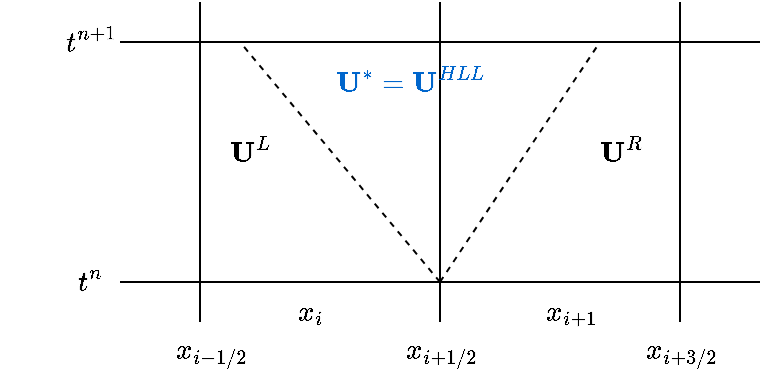 <mxfile version="24.2.1" type="github">
  <diagram name="第 1 页" id="86h6sbVUMMZ1NQU3l6S5">
    <mxGraphModel dx="819" dy="454" grid="1" gridSize="10" guides="1" tooltips="1" connect="1" arrows="1" fold="1" page="1" pageScale="1" pageWidth="420" pageHeight="200" math="1" shadow="0">
      <root>
        <mxCell id="0" />
        <mxCell id="1" parent="0" />
        <mxCell id="jIPq7r7XYNTL2JrHLYj_-22" value="" style="endArrow=none;html=1;rounded=0;" edge="1" parent="1">
          <mxGeometry width="50" height="50" relative="1" as="geometry">
            <mxPoint x="70" y="145" as="sourcePoint" />
            <mxPoint x="390" y="145" as="targetPoint" />
          </mxGeometry>
        </mxCell>
        <mxCell id="jIPq7r7XYNTL2JrHLYj_-23" value="" style="endArrow=none;html=1;rounded=0;" edge="1" parent="1">
          <mxGeometry width="50" height="50" relative="1" as="geometry">
            <mxPoint x="70" y="25" as="sourcePoint" />
            <mxPoint x="390" y="25" as="targetPoint" />
          </mxGeometry>
        </mxCell>
        <mxCell id="jIPq7r7XYNTL2JrHLYj_-24" value="" style="endArrow=none;html=1;rounded=0;" edge="1" parent="1">
          <mxGeometry width="50" height="50" relative="1" as="geometry">
            <mxPoint x="230" y="165" as="sourcePoint" />
            <mxPoint x="230" y="5" as="targetPoint" />
          </mxGeometry>
        </mxCell>
        <mxCell id="jIPq7r7XYNTL2JrHLYj_-25" value="" style="endArrow=none;html=1;rounded=0;" edge="1" parent="1">
          <mxGeometry width="50" height="50" relative="1" as="geometry">
            <mxPoint x="350" y="165" as="sourcePoint" />
            <mxPoint x="350" y="5" as="targetPoint" />
          </mxGeometry>
        </mxCell>
        <mxCell id="jIPq7r7XYNTL2JrHLYj_-26" value="" style="endArrow=none;html=1;rounded=0;" edge="1" parent="1">
          <mxGeometry width="50" height="50" relative="1" as="geometry">
            <mxPoint x="110" y="165" as="sourcePoint" />
            <mxPoint x="110" y="5" as="targetPoint" />
          </mxGeometry>
        </mxCell>
        <mxCell id="jIPq7r7XYNTL2JrHLYj_-27" value="" style="endArrow=none;dashed=1;html=1;rounded=0;" edge="1" parent="1">
          <mxGeometry width="50" height="50" relative="1" as="geometry">
            <mxPoint x="230" y="145" as="sourcePoint" />
            <mxPoint x="310" y="25" as="targetPoint" />
          </mxGeometry>
        </mxCell>
        <mxCell id="jIPq7r7XYNTL2JrHLYj_-28" value="" style="endArrow=none;dashed=1;html=1;rounded=0;" edge="1" parent="1">
          <mxGeometry width="50" height="50" relative="1" as="geometry">
            <mxPoint x="230" y="145" as="sourcePoint" />
            <mxPoint x="130" y="25" as="targetPoint" />
          </mxGeometry>
        </mxCell>
        <mxCell id="jIPq7r7XYNTL2JrHLYj_-30" value="$$t^{n+1}$$" style="text;html=1;align=center;verticalAlign=middle;resizable=0;points=[];autosize=1;strokeColor=none;fillColor=none;" vertex="1" parent="1">
          <mxGeometry x="10" y="10" width="90" height="30" as="geometry" />
        </mxCell>
        <mxCell id="jIPq7r7XYNTL2JrHLYj_-31" value="$$t^{n}$$" style="text;html=1;align=center;verticalAlign=middle;resizable=0;points=[];autosize=1;strokeColor=none;fillColor=none;" vertex="1" parent="1">
          <mxGeometry x="20" y="130" width="70" height="30" as="geometry" />
        </mxCell>
        <mxCell id="jIPq7r7XYNTL2JrHLYj_-32" value="$$x_{i-1/2}$$" style="text;html=1;align=center;verticalAlign=middle;resizable=0;points=[];autosize=1;strokeColor=none;fillColor=none;" vertex="1" parent="1">
          <mxGeometry x="70" y="165" width="90" height="30" as="geometry" />
        </mxCell>
        <mxCell id="jIPq7r7XYNTL2JrHLYj_-33" value="$$x_{i+1/2}$$" style="text;html=1;align=center;verticalAlign=middle;resizable=0;points=[];autosize=1;strokeColor=none;fillColor=none;" vertex="1" parent="1">
          <mxGeometry x="180" y="165" width="100" height="30" as="geometry" />
        </mxCell>
        <mxCell id="jIPq7r7XYNTL2JrHLYj_-34" value="$$x_{i+3/2}$$" style="text;html=1;align=center;verticalAlign=middle;resizable=0;points=[];autosize=1;strokeColor=none;fillColor=none;" vertex="1" parent="1">
          <mxGeometry x="300" y="165" width="100" height="30" as="geometry" />
        </mxCell>
        <mxCell id="jIPq7r7XYNTL2JrHLYj_-35" value="$$x_i$$" style="text;html=1;align=center;verticalAlign=middle;resizable=0;points=[];autosize=1;strokeColor=none;fillColor=none;" vertex="1" parent="1">
          <mxGeometry x="130" y="145" width="70" height="30" as="geometry" />
        </mxCell>
        <mxCell id="jIPq7r7XYNTL2JrHLYj_-36" value="$$x_{i+1}$$" style="text;html=1;align=center;verticalAlign=middle;resizable=0;points=[];autosize=1;strokeColor=none;fillColor=none;" vertex="1" parent="1">
          <mxGeometry x="250" y="145" width="90" height="30" as="geometry" />
        </mxCell>
        <mxCell id="jIPq7r7XYNTL2JrHLYj_-37" value="$$\mathbf{U}^L$$" style="text;html=1;align=center;verticalAlign=middle;resizable=0;points=[];autosize=1;strokeColor=none;fillColor=none;" vertex="1" parent="1">
          <mxGeometry x="75" y="65" width="120" height="30" as="geometry" />
        </mxCell>
        <mxCell id="jIPq7r7XYNTL2JrHLYj_-38" value="$$\mathbf{U}^R$$" style="text;html=1;align=center;verticalAlign=middle;resizable=0;points=[];autosize=1;strokeColor=none;fillColor=none;" vertex="1" parent="1">
          <mxGeometry x="260" y="65" width="120" height="30" as="geometry" />
        </mxCell>
        <mxCell id="jIPq7r7XYNTL2JrHLYj_-39" value="$$\mathbf{U}^{*} = \mathbf{U}^{HLL}$$" style="text;html=1;align=center;verticalAlign=middle;resizable=0;points=[];autosize=1;strokeColor=none;fillColor=none;fontColor=#0066CC;" vertex="1" parent="1">
          <mxGeometry x="100" y="30" width="230" height="30" as="geometry" />
        </mxCell>
      </root>
    </mxGraphModel>
  </diagram>
</mxfile>
